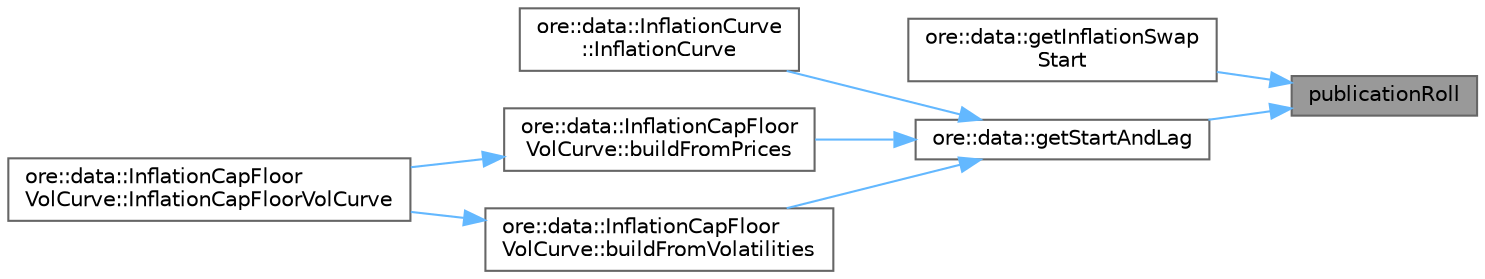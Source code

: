 digraph "publicationRoll"
{
 // INTERACTIVE_SVG=YES
 // LATEX_PDF_SIZE
  bgcolor="transparent";
  edge [fontname=Helvetica,fontsize=10,labelfontname=Helvetica,labelfontsize=10];
  node [fontname=Helvetica,fontsize=10,shape=box,height=0.2,width=0.4];
  rankdir="RL";
  Node1 [label="publicationRoll",height=0.2,width=0.4,color="gray40", fillcolor="grey60", style="filled", fontcolor="black",tooltip=" "];
  Node1 -> Node2 [dir="back",color="steelblue1",style="solid"];
  Node2 [label="ore::data::getInflationSwap\lStart",height=0.2,width=0.4,color="grey40", fillcolor="white", style="filled",URL="$namespaceore_1_1data.html#a488e9a4c6981b09f162051554313df83",tooltip=" "];
  Node1 -> Node3 [dir="back",color="steelblue1",style="solid"];
  Node3 [label="ore::data::getStartAndLag",height=0.2,width=0.4,color="grey40", fillcolor="white", style="filled",URL="$namespaceore_1_1data.html#ae91b9dc1b2c7a502a7fd8b3351d2b759",tooltip=" "];
  Node3 -> Node4 [dir="back",color="steelblue1",style="solid"];
  Node4 [label="ore::data::InflationCurve\l::InflationCurve",height=0.2,width=0.4,color="grey40", fillcolor="white", style="filled",URL="$classore_1_1data_1_1_inflation_curve.html#a25e20d8ef3302e62e97bb0029df83549",tooltip=" "];
  Node3 -> Node5 [dir="back",color="steelblue1",style="solid"];
  Node5 [label="ore::data::InflationCapFloor\lVolCurve::buildFromPrices",height=0.2,width=0.4,color="grey40", fillcolor="white", style="filled",URL="$classore_1_1data_1_1_inflation_cap_floor_vol_curve.html#acc947c79d75150ea99503fea7de9f868",tooltip=" "];
  Node5 -> Node6 [dir="back",color="steelblue1",style="solid"];
  Node6 [label="ore::data::InflationCapFloor\lVolCurve::InflationCapFloorVolCurve",height=0.2,width=0.4,color="grey40", fillcolor="white", style="filled",URL="$classore_1_1data_1_1_inflation_cap_floor_vol_curve.html#a19c9a318aa454b3132d829dd00bced53",tooltip=" "];
  Node3 -> Node7 [dir="back",color="steelblue1",style="solid"];
  Node7 [label="ore::data::InflationCapFloor\lVolCurve::buildFromVolatilities",height=0.2,width=0.4,color="grey40", fillcolor="white", style="filled",URL="$classore_1_1data_1_1_inflation_cap_floor_vol_curve.html#a82405c2b4ff01f1c8c3a89928dd84129",tooltip=" "];
  Node7 -> Node6 [dir="back",color="steelblue1",style="solid"];
}
